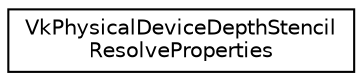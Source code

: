 digraph "Graphical Class Hierarchy"
{
 // LATEX_PDF_SIZE
  edge [fontname="Helvetica",fontsize="10",labelfontname="Helvetica",labelfontsize="10"];
  node [fontname="Helvetica",fontsize="10",shape=record];
  rankdir="LR";
  Node0 [label="VkPhysicalDeviceDepthStencil\lResolveProperties",height=0.2,width=0.4,color="black", fillcolor="white", style="filled",URL="$structVkPhysicalDeviceDepthStencilResolveProperties.html",tooltip=" "];
}
